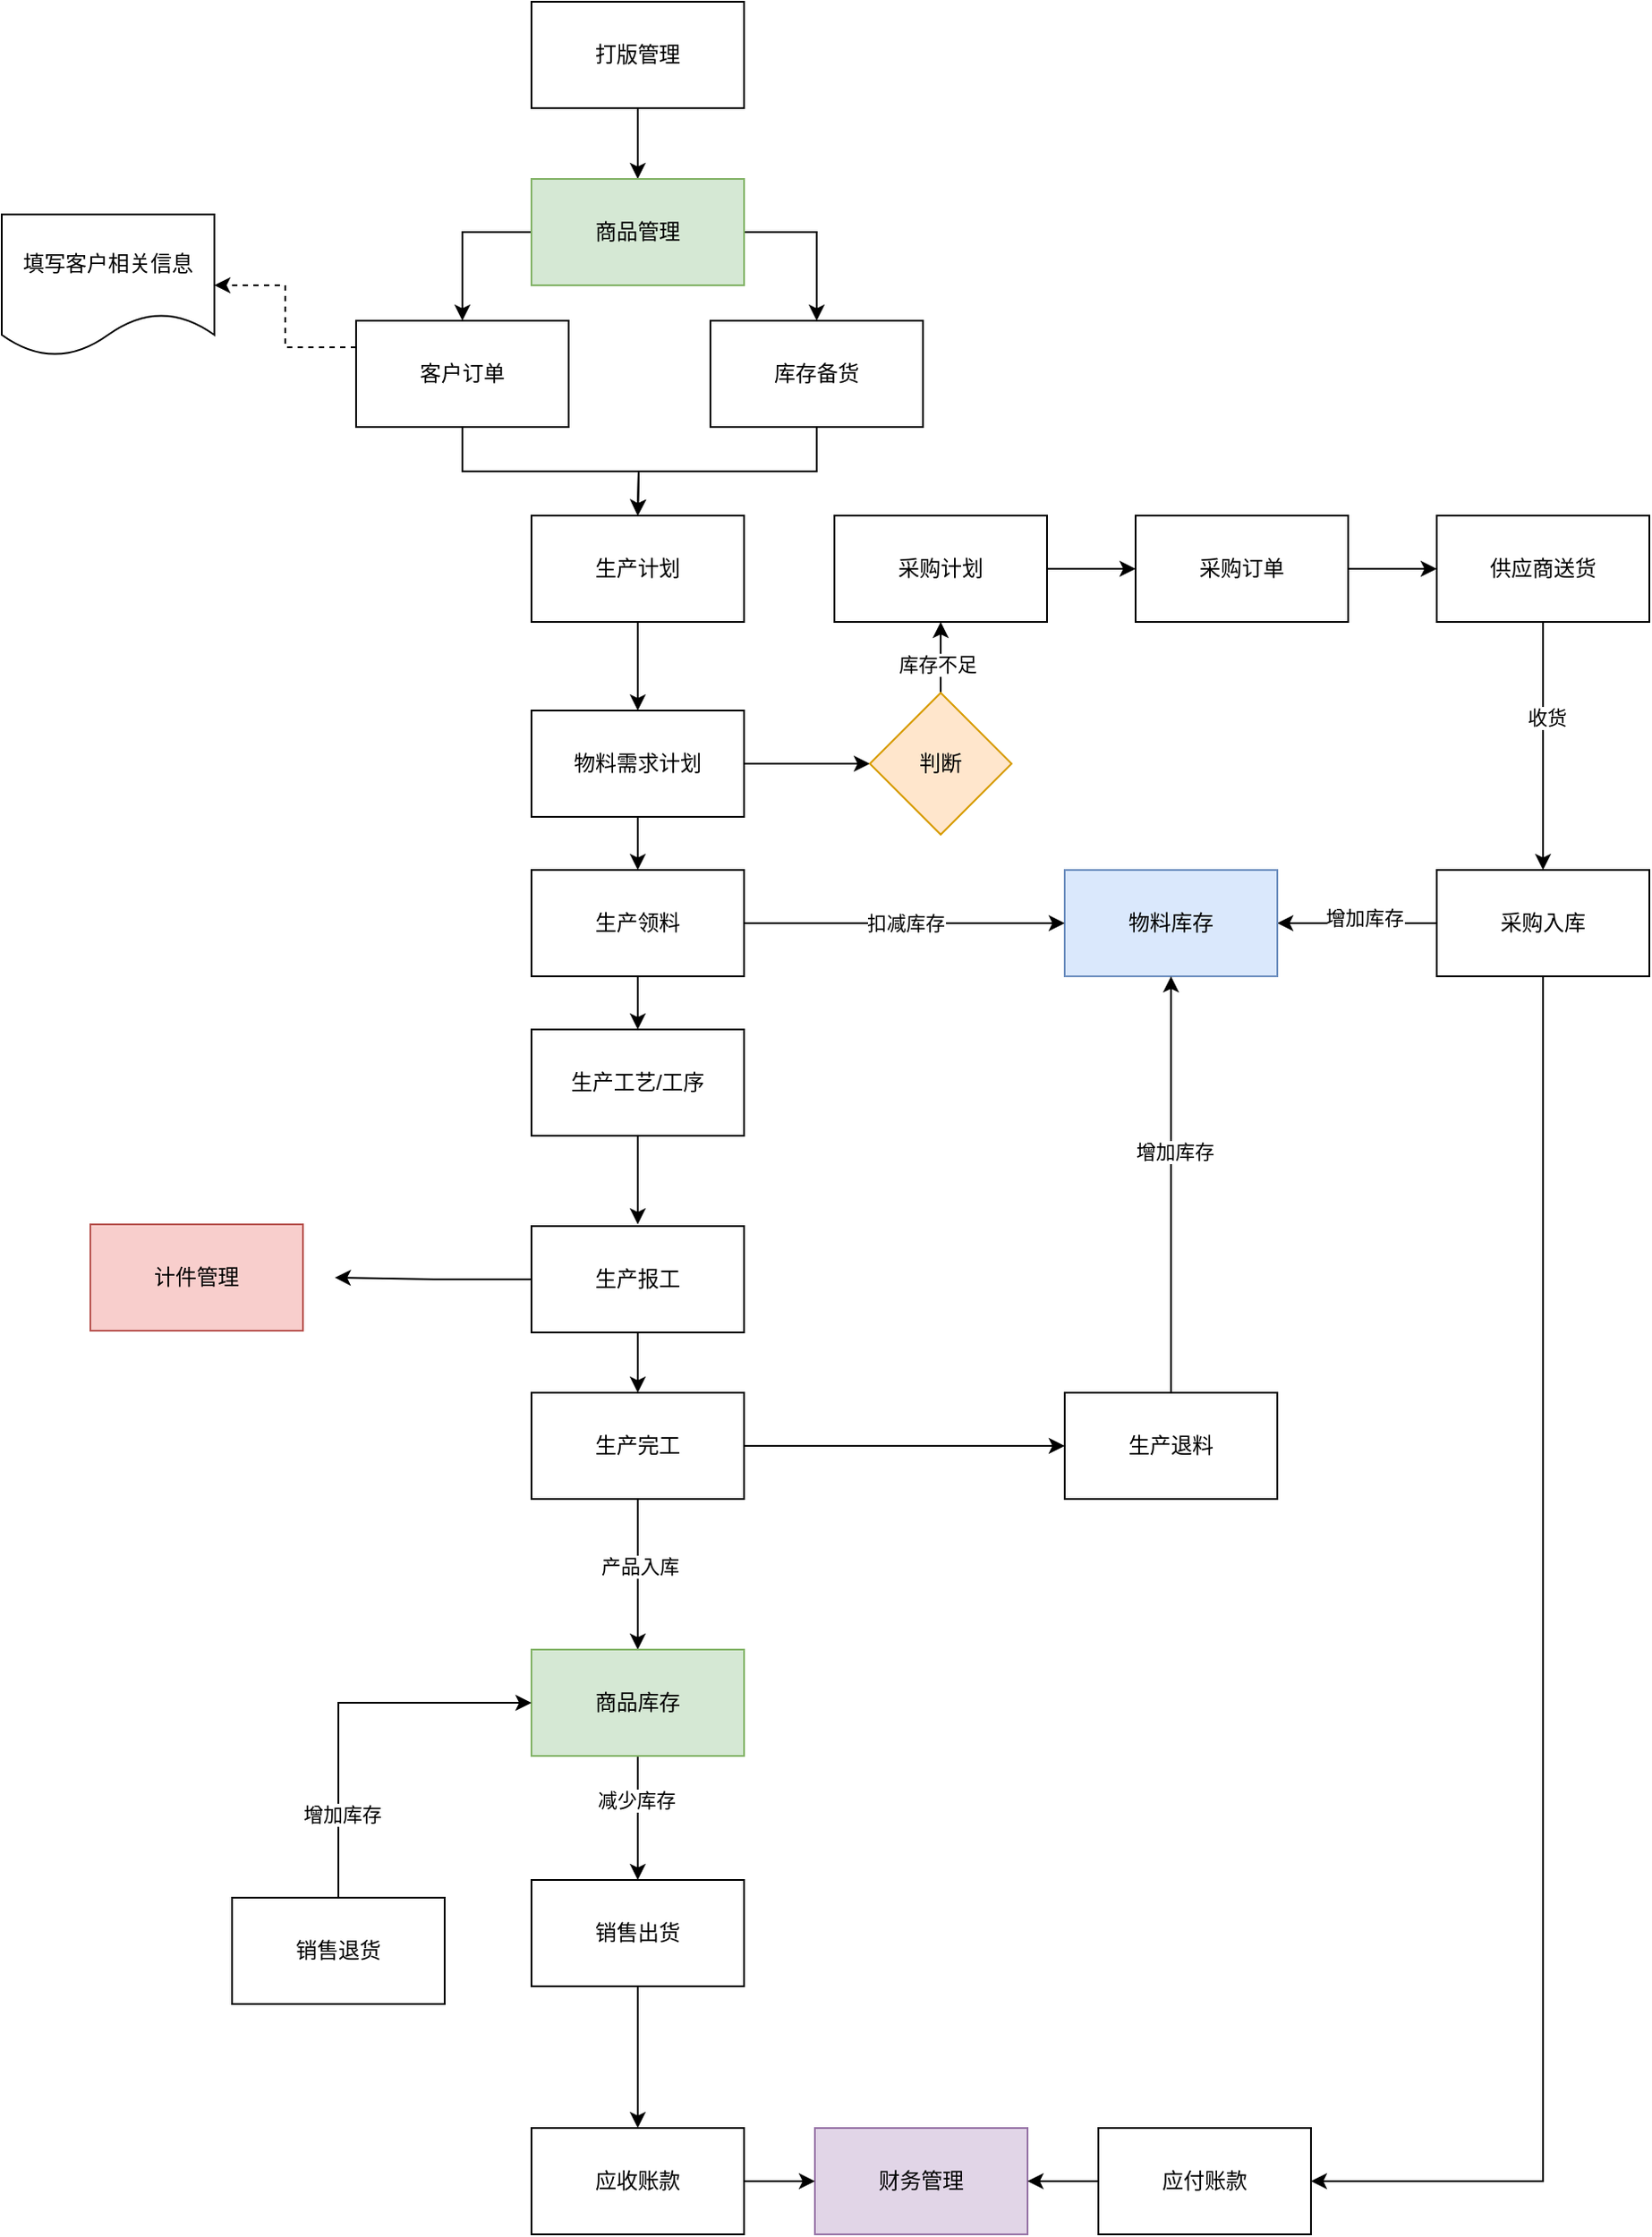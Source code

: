 <mxfile version="22.1.3" type="github">
  <diagram name="第 1 页" id="Rc7vbcMKgigmsploulTY">
    <mxGraphModel dx="2030" dy="1331" grid="1" gridSize="10" guides="1" tooltips="1" connect="1" arrows="1" fold="1" page="1" pageScale="1" pageWidth="1169" pageHeight="827" math="0" shadow="0">
      <root>
        <mxCell id="0" />
        <mxCell id="1" parent="0" />
        <mxCell id="Lha3Aox6nwl4CEfAjd10-51" style="edgeStyle=orthogonalEdgeStyle;rounded=0;orthogonalLoop=1;jettySize=auto;html=1;exitX=0.5;exitY=1;exitDx=0;exitDy=0;" edge="1" parent="1" source="Lha3Aox6nwl4CEfAjd10-46" target="Lha3Aox6nwl4CEfAjd10-47">
          <mxGeometry relative="1" as="geometry" />
        </mxCell>
        <mxCell id="Lha3Aox6nwl4CEfAjd10-46" value="打版管理" style="rounded=0;whiteSpace=wrap;html=1;" vertex="1" parent="1">
          <mxGeometry x="179" y="-130" width="120" height="60" as="geometry" />
        </mxCell>
        <mxCell id="Lha3Aox6nwl4CEfAjd10-53" style="edgeStyle=orthogonalEdgeStyle;rounded=0;orthogonalLoop=1;jettySize=auto;html=1;exitX=0;exitY=0.5;exitDx=0;exitDy=0;entryX=0.5;entryY=0;entryDx=0;entryDy=0;" edge="1" parent="1" source="Lha3Aox6nwl4CEfAjd10-47" target="Lha3Aox6nwl4CEfAjd10-48">
          <mxGeometry relative="1" as="geometry" />
        </mxCell>
        <mxCell id="Lha3Aox6nwl4CEfAjd10-54" style="edgeStyle=orthogonalEdgeStyle;rounded=0;orthogonalLoop=1;jettySize=auto;html=1;exitX=1;exitY=0.5;exitDx=0;exitDy=0;entryX=0.5;entryY=0;entryDx=0;entryDy=0;" edge="1" parent="1" source="Lha3Aox6nwl4CEfAjd10-47" target="Lha3Aox6nwl4CEfAjd10-49">
          <mxGeometry relative="1" as="geometry" />
        </mxCell>
        <mxCell id="Lha3Aox6nwl4CEfAjd10-47" value="商品管理" style="rounded=0;whiteSpace=wrap;html=1;fillColor=#d5e8d4;strokeColor=#82b366;" vertex="1" parent="1">
          <mxGeometry x="179" y="-30" width="120" height="60" as="geometry" />
        </mxCell>
        <mxCell id="Lha3Aox6nwl4CEfAjd10-73" style="edgeStyle=orthogonalEdgeStyle;rounded=0;orthogonalLoop=1;jettySize=auto;html=1;exitX=0;exitY=0.25;exitDx=0;exitDy=0;dashed=1;" edge="1" parent="1" source="Lha3Aox6nwl4CEfAjd10-48" target="Lha3Aox6nwl4CEfAjd10-58">
          <mxGeometry relative="1" as="geometry" />
        </mxCell>
        <mxCell id="Lha3Aox6nwl4CEfAjd10-76" style="edgeStyle=orthogonalEdgeStyle;rounded=0;orthogonalLoop=1;jettySize=auto;html=1;exitX=0.5;exitY=1;exitDx=0;exitDy=0;entryX=0.5;entryY=0;entryDx=0;entryDy=0;" edge="1" parent="1" source="Lha3Aox6nwl4CEfAjd10-48">
          <mxGeometry relative="1" as="geometry">
            <mxPoint x="239" y="160" as="targetPoint" />
          </mxGeometry>
        </mxCell>
        <mxCell id="Lha3Aox6nwl4CEfAjd10-48" value="客户订单" style="rounded=0;whiteSpace=wrap;html=1;" vertex="1" parent="1">
          <mxGeometry x="80" y="50" width="120" height="60" as="geometry" />
        </mxCell>
        <mxCell id="Lha3Aox6nwl4CEfAjd10-56" style="edgeStyle=orthogonalEdgeStyle;rounded=0;orthogonalLoop=1;jettySize=auto;html=1;exitX=0.5;exitY=1;exitDx=0;exitDy=0;entryX=0.5;entryY=0;entryDx=0;entryDy=0;" edge="1" parent="1" source="Lha3Aox6nwl4CEfAjd10-49">
          <mxGeometry relative="1" as="geometry">
            <mxPoint x="239" y="160" as="targetPoint" />
          </mxGeometry>
        </mxCell>
        <mxCell id="Lha3Aox6nwl4CEfAjd10-49" value="库存备货" style="rounded=0;whiteSpace=wrap;html=1;" vertex="1" parent="1">
          <mxGeometry x="280" y="50" width="120" height="60" as="geometry" />
        </mxCell>
        <mxCell id="Lha3Aox6nwl4CEfAjd10-58" value="填写客户相关信息" style="shape=document;whiteSpace=wrap;html=1;boundedLbl=1;" vertex="1" parent="1">
          <mxGeometry x="-120" y="-10" width="120" height="80" as="geometry" />
        </mxCell>
        <mxCell id="Lha3Aox6nwl4CEfAjd10-63" value="财务管理" style="rounded=0;whiteSpace=wrap;html=1;fillColor=#e1d5e7;strokeColor=#9673a6;" vertex="1" parent="1">
          <mxGeometry x="339" y="1070" width="120" height="60" as="geometry" />
        </mxCell>
        <mxCell id="Lha3Aox6nwl4CEfAjd10-66" style="edgeStyle=orthogonalEdgeStyle;rounded=0;orthogonalLoop=1;jettySize=auto;html=1;exitX=1;exitY=0.5;exitDx=0;exitDy=0;entryX=0;entryY=0.5;entryDx=0;entryDy=0;" edge="1" parent="1" source="Lha3Aox6nwl4CEfAjd10-64" target="Lha3Aox6nwl4CEfAjd10-63">
          <mxGeometry relative="1" as="geometry" />
        </mxCell>
        <mxCell id="Lha3Aox6nwl4CEfAjd10-64" value="应收账款" style="rounded=0;whiteSpace=wrap;html=1;" vertex="1" parent="1">
          <mxGeometry x="179" y="1070" width="120" height="60" as="geometry" />
        </mxCell>
        <mxCell id="Lha3Aox6nwl4CEfAjd10-68" style="edgeStyle=orthogonalEdgeStyle;rounded=0;orthogonalLoop=1;jettySize=auto;html=1;exitX=0;exitY=0.5;exitDx=0;exitDy=0;entryX=1;entryY=0.5;entryDx=0;entryDy=0;" edge="1" parent="1" source="Lha3Aox6nwl4CEfAjd10-67" target="Lha3Aox6nwl4CEfAjd10-63">
          <mxGeometry relative="1" as="geometry" />
        </mxCell>
        <mxCell id="Lha3Aox6nwl4CEfAjd10-67" value="应付账款" style="rounded=0;whiteSpace=wrap;html=1;" vertex="1" parent="1">
          <mxGeometry x="499" y="1070" width="120" height="60" as="geometry" />
        </mxCell>
        <mxCell id="Lha3Aox6nwl4CEfAjd10-102" style="edgeStyle=orthogonalEdgeStyle;rounded=0;orthogonalLoop=1;jettySize=auto;html=1;exitX=0.5;exitY=1;exitDx=0;exitDy=0;entryX=0.5;entryY=0;entryDx=0;entryDy=0;" edge="1" parent="1" source="Lha3Aox6nwl4CEfAjd10-98" target="Lha3Aox6nwl4CEfAjd10-99">
          <mxGeometry relative="1" as="geometry" />
        </mxCell>
        <mxCell id="Lha3Aox6nwl4CEfAjd10-98" value="生产计划" style="rounded=0;whiteSpace=wrap;html=1;" vertex="1" parent="1">
          <mxGeometry x="179" y="160" width="120" height="60" as="geometry" />
        </mxCell>
        <mxCell id="Lha3Aox6nwl4CEfAjd10-103" style="edgeStyle=orthogonalEdgeStyle;rounded=0;orthogonalLoop=1;jettySize=auto;html=1;exitX=1;exitY=0.5;exitDx=0;exitDy=0;entryX=0;entryY=0.5;entryDx=0;entryDy=0;" edge="1" parent="1" source="Lha3Aox6nwl4CEfAjd10-99" target="Lha3Aox6nwl4CEfAjd10-101">
          <mxGeometry relative="1" as="geometry" />
        </mxCell>
        <mxCell id="Lha3Aox6nwl4CEfAjd10-126" style="edgeStyle=orthogonalEdgeStyle;rounded=0;orthogonalLoop=1;jettySize=auto;html=1;exitX=0.5;exitY=1;exitDx=0;exitDy=0;entryX=0.5;entryY=0;entryDx=0;entryDy=0;" edge="1" parent="1" source="Lha3Aox6nwl4CEfAjd10-99" target="Lha3Aox6nwl4CEfAjd10-120">
          <mxGeometry relative="1" as="geometry" />
        </mxCell>
        <mxCell id="Lha3Aox6nwl4CEfAjd10-99" value="物料需求计划" style="rounded=0;whiteSpace=wrap;html=1;" vertex="1" parent="1">
          <mxGeometry x="179" y="270" width="120" height="60" as="geometry" />
        </mxCell>
        <mxCell id="Lha3Aox6nwl4CEfAjd10-106" style="edgeStyle=orthogonalEdgeStyle;rounded=0;orthogonalLoop=1;jettySize=auto;html=1;exitX=0.5;exitY=0;exitDx=0;exitDy=0;entryX=0.5;entryY=1;entryDx=0;entryDy=0;" edge="1" parent="1" source="Lha3Aox6nwl4CEfAjd10-101" target="Lha3Aox6nwl4CEfAjd10-105">
          <mxGeometry relative="1" as="geometry" />
        </mxCell>
        <mxCell id="Lha3Aox6nwl4CEfAjd10-107" value="库存不足" style="edgeLabel;html=1;align=center;verticalAlign=middle;resizable=0;points=[];" vertex="1" connectable="0" parent="Lha3Aox6nwl4CEfAjd10-106">
          <mxGeometry x="-0.125" y="2" relative="1" as="geometry">
            <mxPoint y="1" as="offset" />
          </mxGeometry>
        </mxCell>
        <mxCell id="Lha3Aox6nwl4CEfAjd10-101" value="判断" style="rhombus;whiteSpace=wrap;html=1;fillColor=#ffe6cc;strokeColor=#d79b00;" vertex="1" parent="1">
          <mxGeometry x="370" y="260" width="80" height="80" as="geometry" />
        </mxCell>
        <mxCell id="Lha3Aox6nwl4CEfAjd10-114" style="edgeStyle=orthogonalEdgeStyle;rounded=0;orthogonalLoop=1;jettySize=auto;html=1;exitX=1;exitY=0.5;exitDx=0;exitDy=0;entryX=0;entryY=0.5;entryDx=0;entryDy=0;" edge="1" parent="1" source="Lha3Aox6nwl4CEfAjd10-104" target="Lha3Aox6nwl4CEfAjd10-113">
          <mxGeometry relative="1" as="geometry" />
        </mxCell>
        <mxCell id="Lha3Aox6nwl4CEfAjd10-104" value="采购订单" style="rounded=0;whiteSpace=wrap;html=1;" vertex="1" parent="1">
          <mxGeometry x="520" y="160" width="120" height="60" as="geometry" />
        </mxCell>
        <mxCell id="Lha3Aox6nwl4CEfAjd10-108" style="edgeStyle=orthogonalEdgeStyle;rounded=0;orthogonalLoop=1;jettySize=auto;html=1;exitX=1;exitY=0.5;exitDx=0;exitDy=0;entryX=0;entryY=0.5;entryDx=0;entryDy=0;" edge="1" parent="1" source="Lha3Aox6nwl4CEfAjd10-105" target="Lha3Aox6nwl4CEfAjd10-104">
          <mxGeometry relative="1" as="geometry" />
        </mxCell>
        <mxCell id="Lha3Aox6nwl4CEfAjd10-105" value="采购计划" style="rounded=0;whiteSpace=wrap;html=1;" vertex="1" parent="1">
          <mxGeometry x="350" y="160" width="120" height="60" as="geometry" />
        </mxCell>
        <mxCell id="Lha3Aox6nwl4CEfAjd10-116" style="edgeStyle=orthogonalEdgeStyle;rounded=0;orthogonalLoop=1;jettySize=auto;html=1;exitX=0.5;exitY=1;exitDx=0;exitDy=0;entryX=0.5;entryY=0;entryDx=0;entryDy=0;" edge="1" parent="1" source="Lha3Aox6nwl4CEfAjd10-113" target="Lha3Aox6nwl4CEfAjd10-115">
          <mxGeometry relative="1" as="geometry" />
        </mxCell>
        <mxCell id="Lha3Aox6nwl4CEfAjd10-117" value="收货" style="edgeLabel;html=1;align=center;verticalAlign=middle;resizable=0;points=[];" vertex="1" connectable="0" parent="Lha3Aox6nwl4CEfAjd10-116">
          <mxGeometry x="-0.231" y="2" relative="1" as="geometry">
            <mxPoint as="offset" />
          </mxGeometry>
        </mxCell>
        <mxCell id="Lha3Aox6nwl4CEfAjd10-113" value="供应商送货" style="rounded=0;whiteSpace=wrap;html=1;" vertex="1" parent="1">
          <mxGeometry x="690" y="160" width="120" height="60" as="geometry" />
        </mxCell>
        <mxCell id="Lha3Aox6nwl4CEfAjd10-122" style="edgeStyle=orthogonalEdgeStyle;rounded=0;orthogonalLoop=1;jettySize=auto;html=1;exitX=0;exitY=0.5;exitDx=0;exitDy=0;entryX=1;entryY=0.5;entryDx=0;entryDy=0;" edge="1" parent="1" source="Lha3Aox6nwl4CEfAjd10-115" target="Lha3Aox6nwl4CEfAjd10-118">
          <mxGeometry relative="1" as="geometry" />
        </mxCell>
        <mxCell id="Lha3Aox6nwl4CEfAjd10-124" value="增加库存" style="edgeLabel;html=1;align=center;verticalAlign=middle;resizable=0;points=[];" vertex="1" connectable="0" parent="Lha3Aox6nwl4CEfAjd10-122">
          <mxGeometry x="-0.088" y="-3" relative="1" as="geometry">
            <mxPoint as="offset" />
          </mxGeometry>
        </mxCell>
        <mxCell id="Lha3Aox6nwl4CEfAjd10-145" style="edgeStyle=orthogonalEdgeStyle;rounded=0;orthogonalLoop=1;jettySize=auto;html=1;exitX=0.5;exitY=1;exitDx=0;exitDy=0;entryX=1;entryY=0.5;entryDx=0;entryDy=0;" edge="1" parent="1" source="Lha3Aox6nwl4CEfAjd10-115" target="Lha3Aox6nwl4CEfAjd10-67">
          <mxGeometry relative="1" as="geometry" />
        </mxCell>
        <mxCell id="Lha3Aox6nwl4CEfAjd10-115" value="采购入库" style="rounded=0;whiteSpace=wrap;html=1;" vertex="1" parent="1">
          <mxGeometry x="690" y="360" width="120" height="60" as="geometry" />
        </mxCell>
        <mxCell id="Lha3Aox6nwl4CEfAjd10-118" value="物料库存" style="rounded=0;whiteSpace=wrap;html=1;fillColor=#dae8fc;strokeColor=#6c8ebf;" vertex="1" parent="1">
          <mxGeometry x="480" y="360" width="120" height="60" as="geometry" />
        </mxCell>
        <mxCell id="Lha3Aox6nwl4CEfAjd10-121" style="edgeStyle=orthogonalEdgeStyle;rounded=0;orthogonalLoop=1;jettySize=auto;html=1;exitX=1;exitY=0.5;exitDx=0;exitDy=0;entryX=0;entryY=0.5;entryDx=0;entryDy=0;" edge="1" parent="1" source="Lha3Aox6nwl4CEfAjd10-120" target="Lha3Aox6nwl4CEfAjd10-118">
          <mxGeometry relative="1" as="geometry" />
        </mxCell>
        <mxCell id="Lha3Aox6nwl4CEfAjd10-123" value="扣减库存" style="edgeLabel;html=1;align=center;verticalAlign=middle;resizable=0;points=[];" vertex="1" connectable="0" parent="Lha3Aox6nwl4CEfAjd10-121">
          <mxGeometry x="0.005" relative="1" as="geometry">
            <mxPoint as="offset" />
          </mxGeometry>
        </mxCell>
        <mxCell id="Lha3Aox6nwl4CEfAjd10-127" style="edgeStyle=orthogonalEdgeStyle;rounded=0;orthogonalLoop=1;jettySize=auto;html=1;exitX=0.5;exitY=1;exitDx=0;exitDy=0;entryX=0.5;entryY=0;entryDx=0;entryDy=0;" edge="1" parent="1" source="Lha3Aox6nwl4CEfAjd10-120" target="Lha3Aox6nwl4CEfAjd10-125">
          <mxGeometry relative="1" as="geometry" />
        </mxCell>
        <mxCell id="Lha3Aox6nwl4CEfAjd10-120" value="生产领料" style="rounded=0;whiteSpace=wrap;html=1;" vertex="1" parent="1">
          <mxGeometry x="179" y="360" width="120" height="60" as="geometry" />
        </mxCell>
        <mxCell id="Lha3Aox6nwl4CEfAjd10-135" style="edgeStyle=orthogonalEdgeStyle;rounded=0;orthogonalLoop=1;jettySize=auto;html=1;exitX=0.5;exitY=1;exitDx=0;exitDy=0;" edge="1" parent="1" source="Lha3Aox6nwl4CEfAjd10-125">
          <mxGeometry relative="1" as="geometry">
            <mxPoint x="239" y="560" as="targetPoint" />
          </mxGeometry>
        </mxCell>
        <mxCell id="Lha3Aox6nwl4CEfAjd10-125" value="生产工艺/工序" style="rounded=0;whiteSpace=wrap;html=1;" vertex="1" parent="1">
          <mxGeometry x="179" y="450" width="120" height="60" as="geometry" />
        </mxCell>
        <mxCell id="Lha3Aox6nwl4CEfAjd10-128" style="edgeStyle=orthogonalEdgeStyle;rounded=0;orthogonalLoop=1;jettySize=auto;html=1;exitX=0.5;exitY=1;exitDx=0;exitDy=0;entryX=0.5;entryY=0;entryDx=0;entryDy=0;" edge="1" parent="1" source="Lha3Aox6nwl4CEfAjd10-130" target="Lha3Aox6nwl4CEfAjd10-132">
          <mxGeometry relative="1" as="geometry" />
        </mxCell>
        <mxCell id="Lha3Aox6nwl4CEfAjd10-129" style="edgeStyle=orthogonalEdgeStyle;rounded=0;orthogonalLoop=1;jettySize=auto;html=1;exitX=0;exitY=0.5;exitDx=0;exitDy=0;entryX=1;entryY=0.5;entryDx=0;entryDy=0;" edge="1" parent="1" source="Lha3Aox6nwl4CEfAjd10-130">
          <mxGeometry relative="1" as="geometry">
            <mxPoint x="68" y="590" as="targetPoint" />
          </mxGeometry>
        </mxCell>
        <mxCell id="Lha3Aox6nwl4CEfAjd10-130" value="生产报工" style="rounded=0;whiteSpace=wrap;html=1;" vertex="1" parent="1">
          <mxGeometry x="179" y="561" width="120" height="60" as="geometry" />
        </mxCell>
        <mxCell id="Lha3Aox6nwl4CEfAjd10-131" style="edgeStyle=orthogonalEdgeStyle;rounded=0;orthogonalLoop=1;jettySize=auto;html=1;exitX=1;exitY=0.5;exitDx=0;exitDy=0;entryX=0;entryY=0.5;entryDx=0;entryDy=0;" edge="1" parent="1" source="Lha3Aox6nwl4CEfAjd10-132" target="Lha3Aox6nwl4CEfAjd10-133">
          <mxGeometry relative="1" as="geometry" />
        </mxCell>
        <mxCell id="Lha3Aox6nwl4CEfAjd10-139" style="edgeStyle=orthogonalEdgeStyle;rounded=0;orthogonalLoop=1;jettySize=auto;html=1;exitX=0.5;exitY=1;exitDx=0;exitDy=0;entryX=0.5;entryY=0;entryDx=0;entryDy=0;" edge="1" parent="1" source="Lha3Aox6nwl4CEfAjd10-132" target="Lha3Aox6nwl4CEfAjd10-138">
          <mxGeometry relative="1" as="geometry" />
        </mxCell>
        <mxCell id="Lha3Aox6nwl4CEfAjd10-140" value="产品入库" style="edgeLabel;html=1;align=center;verticalAlign=middle;resizable=0;points=[];" vertex="1" connectable="0" parent="Lha3Aox6nwl4CEfAjd10-139">
          <mxGeometry x="-0.113" y="1" relative="1" as="geometry">
            <mxPoint as="offset" />
          </mxGeometry>
        </mxCell>
        <mxCell id="Lha3Aox6nwl4CEfAjd10-132" value="生产完工" style="rounded=0;whiteSpace=wrap;html=1;" vertex="1" parent="1">
          <mxGeometry x="179" y="655" width="120" height="60" as="geometry" />
        </mxCell>
        <mxCell id="Lha3Aox6nwl4CEfAjd10-136" style="edgeStyle=orthogonalEdgeStyle;rounded=0;orthogonalLoop=1;jettySize=auto;html=1;exitX=0.5;exitY=0;exitDx=0;exitDy=0;entryX=0.5;entryY=1;entryDx=0;entryDy=0;" edge="1" parent="1" source="Lha3Aox6nwl4CEfAjd10-133" target="Lha3Aox6nwl4CEfAjd10-118">
          <mxGeometry relative="1" as="geometry" />
        </mxCell>
        <mxCell id="Lha3Aox6nwl4CEfAjd10-137" value="增加库存" style="edgeLabel;html=1;align=center;verticalAlign=middle;resizable=0;points=[];" vertex="1" connectable="0" parent="Lha3Aox6nwl4CEfAjd10-136">
          <mxGeometry x="0.158" y="-2" relative="1" as="geometry">
            <mxPoint as="offset" />
          </mxGeometry>
        </mxCell>
        <mxCell id="Lha3Aox6nwl4CEfAjd10-133" value="生产退料" style="rounded=0;whiteSpace=wrap;html=1;" vertex="1" parent="1">
          <mxGeometry x="480" y="655" width="120" height="60" as="geometry" />
        </mxCell>
        <mxCell id="Lha3Aox6nwl4CEfAjd10-134" value="计件管理" style="rounded=0;whiteSpace=wrap;html=1;fillColor=#f8cecc;strokeColor=#b85450;" vertex="1" parent="1">
          <mxGeometry x="-70" y="560" width="120" height="60" as="geometry" />
        </mxCell>
        <mxCell id="Lha3Aox6nwl4CEfAjd10-142" style="edgeStyle=orthogonalEdgeStyle;rounded=0;orthogonalLoop=1;jettySize=auto;html=1;exitX=0.5;exitY=1;exitDx=0;exitDy=0;entryX=0.5;entryY=0;entryDx=0;entryDy=0;" edge="1" parent="1" source="Lha3Aox6nwl4CEfAjd10-138" target="Lha3Aox6nwl4CEfAjd10-141">
          <mxGeometry relative="1" as="geometry" />
        </mxCell>
        <mxCell id="Lha3Aox6nwl4CEfAjd10-143" value="减少库存" style="edgeLabel;html=1;align=center;verticalAlign=middle;resizable=0;points=[];" vertex="1" connectable="0" parent="Lha3Aox6nwl4CEfAjd10-142">
          <mxGeometry x="-0.283" y="-1" relative="1" as="geometry">
            <mxPoint as="offset" />
          </mxGeometry>
        </mxCell>
        <mxCell id="Lha3Aox6nwl4CEfAjd10-138" value="商品库存" style="rounded=0;whiteSpace=wrap;html=1;fillColor=#d5e8d4;strokeColor=#82b366;" vertex="1" parent="1">
          <mxGeometry x="179" y="800" width="120" height="60" as="geometry" />
        </mxCell>
        <mxCell id="Lha3Aox6nwl4CEfAjd10-144" style="edgeStyle=orthogonalEdgeStyle;rounded=0;orthogonalLoop=1;jettySize=auto;html=1;exitX=0.5;exitY=1;exitDx=0;exitDy=0;entryX=0.5;entryY=0;entryDx=0;entryDy=0;" edge="1" parent="1" source="Lha3Aox6nwl4CEfAjd10-141" target="Lha3Aox6nwl4CEfAjd10-64">
          <mxGeometry relative="1" as="geometry" />
        </mxCell>
        <mxCell id="Lha3Aox6nwl4CEfAjd10-141" value="销售出货" style="rounded=0;whiteSpace=wrap;html=1;" vertex="1" parent="1">
          <mxGeometry x="179" y="930" width="120" height="60" as="geometry" />
        </mxCell>
        <mxCell id="Lha3Aox6nwl4CEfAjd10-149" style="edgeStyle=orthogonalEdgeStyle;rounded=0;orthogonalLoop=1;jettySize=auto;html=1;exitX=0.5;exitY=0;exitDx=0;exitDy=0;entryX=0;entryY=0.5;entryDx=0;entryDy=0;" edge="1" parent="1" source="Lha3Aox6nwl4CEfAjd10-147" target="Lha3Aox6nwl4CEfAjd10-138">
          <mxGeometry relative="1" as="geometry" />
        </mxCell>
        <mxCell id="Lha3Aox6nwl4CEfAjd10-150" value="增加库存" style="edgeLabel;html=1;align=center;verticalAlign=middle;resizable=0;points=[];" vertex="1" connectable="0" parent="Lha3Aox6nwl4CEfAjd10-149">
          <mxGeometry x="-0.568" y="-2" relative="1" as="geometry">
            <mxPoint as="offset" />
          </mxGeometry>
        </mxCell>
        <mxCell id="Lha3Aox6nwl4CEfAjd10-147" value="销售退货" style="rounded=0;whiteSpace=wrap;html=1;" vertex="1" parent="1">
          <mxGeometry x="10" y="940" width="120" height="60" as="geometry" />
        </mxCell>
      </root>
    </mxGraphModel>
  </diagram>
</mxfile>
